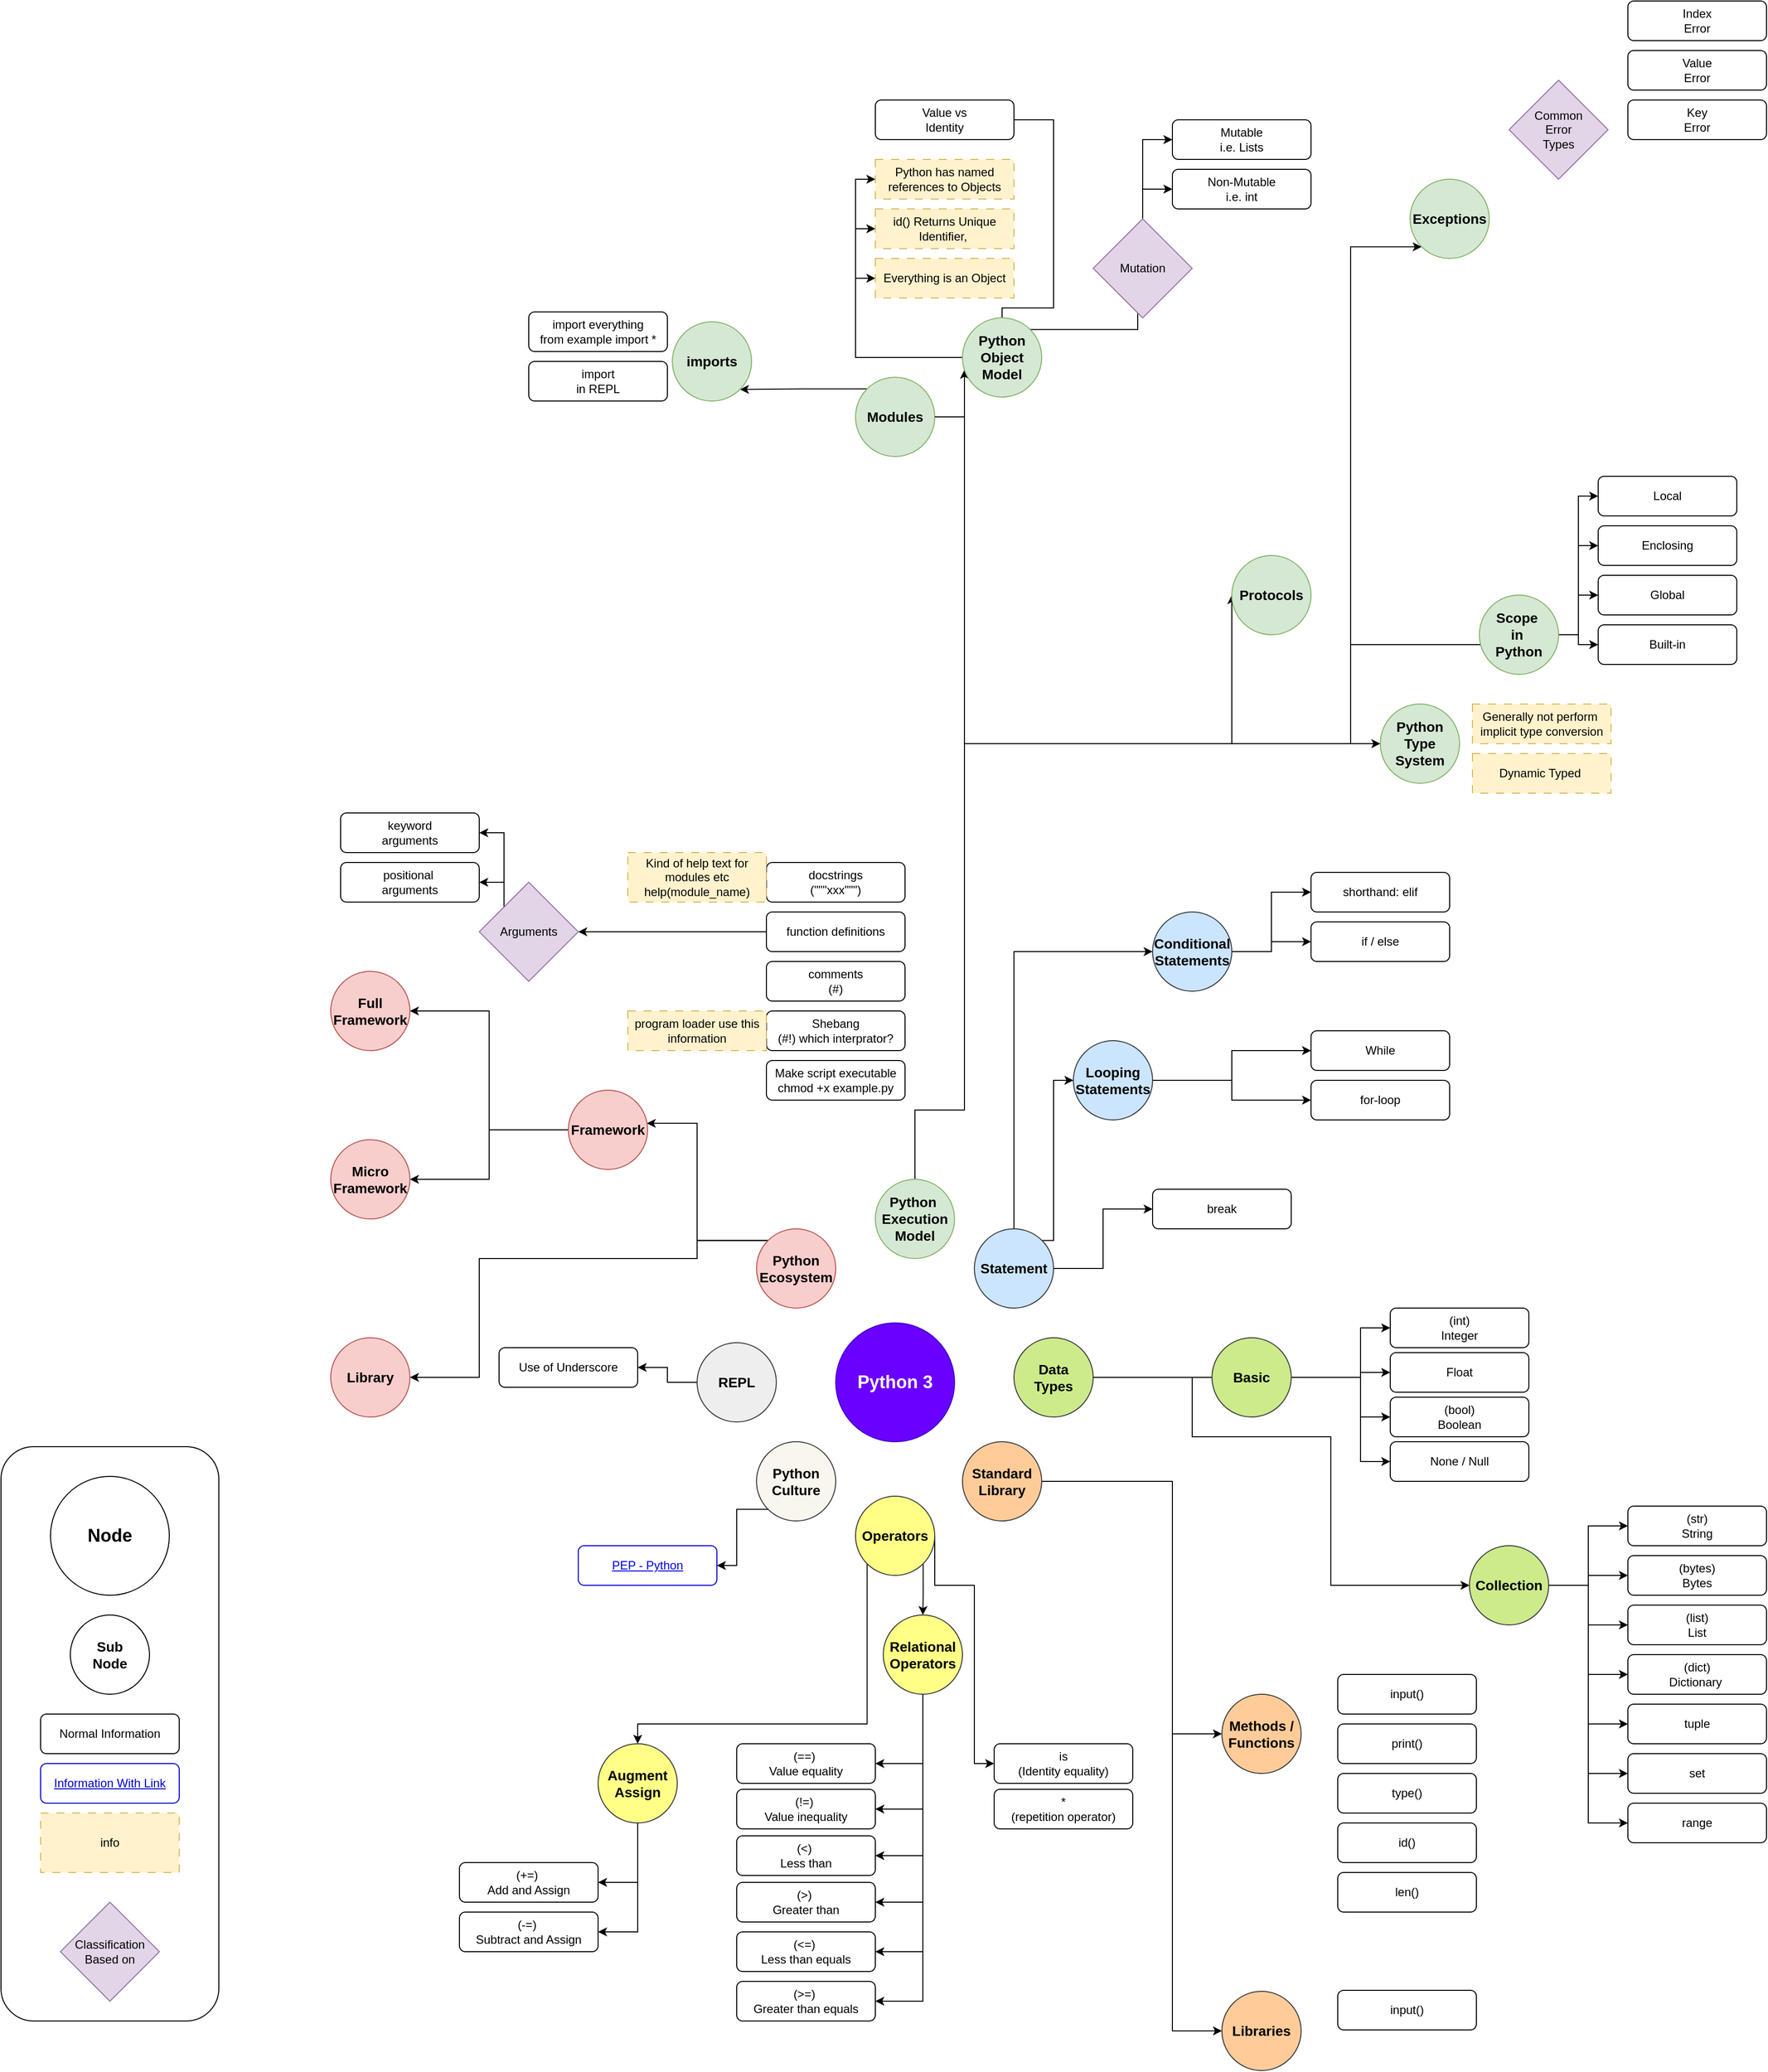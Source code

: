 <mxfile version="20.8.16" type="device" pages="3"><diagram name="MainPage" id="0CeMLkj1kIGRtQ_sHDtw"><mxGraphModel dx="2133" dy="2116" grid="1" gridSize="10" guides="1" tooltips="1" connect="1" arrows="1" fold="1" page="1" pageScale="1" pageWidth="827" pageHeight="1169" math="0" shadow="0"><root><mxCell id="0"/><mxCell id="1" parent="0"/><mxCell id="kP-MSQdHWoFB5fwl_YmE-28" value="" style="rounded=1;whiteSpace=wrap;html=1;glass=0;sketch=0;fontSize=12;" parent="1" vertex="1"><mxGeometry x="-523" y="580" width="220" height="580" as="geometry"/></mxCell><mxCell id="IMD89J0KrFS52YAFD_29-1" value="&lt;b&gt;&lt;font style=&quot;font-size: 18px;&quot;&gt;Python 3&lt;/font&gt;&lt;/b&gt;" style="ellipse;whiteSpace=wrap;html=1;aspect=fixed;fillColor=#6a00ff;fontColor=#ffffff;strokeColor=#3700CC;" parent="1" vertex="1"><mxGeometry x="320" y="455" width="120" height="120" as="geometry"/></mxCell><mxCell id="IMD89J0KrFS52YAFD_29-76" style="edgeStyle=orthogonalEdgeStyle;rounded=0;orthogonalLoop=1;jettySize=auto;html=1;exitX=0;exitY=0.5;exitDx=0;exitDy=0;fontSize=12;fontColor=#0000CC;" parent="1" source="IMD89J0KrFS52YAFD_29-2" target="IMD89J0KrFS52YAFD_29-21" edge="1"><mxGeometry relative="1" as="geometry"/></mxCell><mxCell id="IMD89J0KrFS52YAFD_29-2" value="&lt;b&gt;&lt;font style=&quot;font-size: 14px;&quot;&gt;REPL&lt;/font&gt;&lt;/b&gt;" style="ellipse;whiteSpace=wrap;html=1;aspect=fixed;fillColor=#eeeeee;strokeColor=#36393d;" parent="1" vertex="1"><mxGeometry x="180" y="475" width="80" height="80" as="geometry"/></mxCell><mxCell id="IMD89J0KrFS52YAFD_29-75" style="edgeStyle=orthogonalEdgeStyle;rounded=0;orthogonalLoop=1;jettySize=auto;html=1;exitX=0;exitY=1;exitDx=0;exitDy=0;entryX=1;entryY=0.5;entryDx=0;entryDy=0;fontSize=12;fontColor=#0000CC;" parent="1" source="IMD89J0KrFS52YAFD_29-5" target="IMD89J0KrFS52YAFD_29-22" edge="1"><mxGeometry relative="1" as="geometry"/></mxCell><mxCell id="IMD89J0KrFS52YAFD_29-5" value="&lt;b&gt;&lt;font style=&quot;font-size: 14px;&quot;&gt;Python&lt;br&gt;Culture&lt;br&gt;&lt;/font&gt;&lt;/b&gt;" style="ellipse;whiteSpace=wrap;html=1;aspect=fixed;fillColor=#f9f7ed;strokeColor=#36393d;" parent="1" vertex="1"><mxGeometry x="240" y="575" width="80" height="80" as="geometry"/></mxCell><mxCell id="IMD89J0KrFS52YAFD_29-7" value="&lt;b&gt;&lt;font style=&quot;font-size: 18px;&quot;&gt;Node&lt;/font&gt;&lt;/b&gt;" style="ellipse;whiteSpace=wrap;html=1;aspect=fixed;" parent="1" vertex="1"><mxGeometry x="-473" y="610" width="120" height="120" as="geometry"/></mxCell><mxCell id="IMD89J0KrFS52YAFD_29-8" value="&lt;b&gt;&lt;font style=&quot;font-size: 14px;&quot;&gt;Sub&lt;br&gt;Node&lt;/font&gt;&lt;/b&gt;" style="ellipse;whiteSpace=wrap;html=1;aspect=fixed;" parent="1" vertex="1"><mxGeometry x="-453" y="750" width="80" height="80" as="geometry"/></mxCell><mxCell id="IMD89J0KrFS52YAFD_29-9" value="Normal Information" style="rounded=1;whiteSpace=wrap;html=1;fontSize=12;" parent="1" vertex="1"><mxGeometry x="-483" y="850" width="140" height="40" as="geometry"/></mxCell><mxCell id="IMD89J0KrFS52YAFD_29-10" value="&lt;font color=&quot;#0000cc&quot;&gt;&lt;u&gt;Information With Link&lt;/u&gt;&lt;/font&gt;" style="rounded=1;whiteSpace=wrap;html=1;fontSize=12;strokeColor=#0000CC;" parent="1" vertex="1"><mxGeometry x="-483" y="900" width="140" height="40" as="geometry"/></mxCell><mxCell id="IMD89J0KrFS52YAFD_29-21" value="Use of Underscore" style="rounded=1;whiteSpace=wrap;html=1;fontSize=12;" parent="1" vertex="1"><mxGeometry x="-20" y="480" width="140" height="40" as="geometry"/></mxCell><mxCell id="IMD89J0KrFS52YAFD_29-22" value="&lt;font color=&quot;#0000cc&quot;&gt;&lt;u&gt;&lt;a href=&quot;https://peps.python.org/pep-0001/&quot;&gt;PEP - Python&lt;/a&gt;&lt;/u&gt;&lt;/font&gt;" style="rounded=1;whiteSpace=wrap;html=1;fontSize=12;strokeColor=#0000CC;" parent="1" vertex="1"><mxGeometry x="60" y="680" width="140" height="40" as="geometry"/></mxCell><mxCell id="IMD89J0KrFS52YAFD_29-81" style="edgeStyle=orthogonalEdgeStyle;rounded=0;orthogonalLoop=1;jettySize=auto;html=1;exitX=1;exitY=0.5;exitDx=0;exitDy=0;entryX=0;entryY=0.5;entryDx=0;entryDy=0;fontSize=12;fontColor=#0000CC;" parent="1" source="IMD89J0KrFS52YAFD_29-23" target="IMD89J0KrFS52YAFD_29-80" edge="1"><mxGeometry relative="1" as="geometry"><Array as="points"><mxPoint x="680" y="510"/><mxPoint x="680" y="570"/><mxPoint x="820" y="570"/><mxPoint x="820" y="720"/></Array></mxGeometry></mxCell><mxCell id="IMD89J0KrFS52YAFD_29-23" value="&lt;b&gt;&lt;font style=&quot;font-size: 14px;&quot;&gt;Data&lt;br&gt;Types&lt;/font&gt;&lt;/b&gt;" style="ellipse;whiteSpace=wrap;html=1;aspect=fixed;fillColor=#cdeb8b;strokeColor=#36393d;" parent="1" vertex="1"><mxGeometry x="500" y="470" width="80" height="80" as="geometry"/></mxCell><mxCell id="IMD89J0KrFS52YAFD_29-24" value="(int)&lt;br&gt;Integer" style="rounded=1;whiteSpace=wrap;html=1;fontSize=12;" parent="1" vertex="1"><mxGeometry x="880" y="440" width="140" height="40" as="geometry"/></mxCell><mxCell id="IMD89J0KrFS52YAFD_29-25" value="Float" style="rounded=1;whiteSpace=wrap;html=1;fontSize=12;" parent="1" vertex="1"><mxGeometry x="880" y="485" width="140" height="40" as="geometry"/></mxCell><mxCell id="IMD89J0KrFS52YAFD_29-26" value="(bool)&lt;br&gt;Boolean" style="rounded=1;whiteSpace=wrap;html=1;fontSize=12;" parent="1" vertex="1"><mxGeometry x="880" y="530" width="140" height="40" as="geometry"/></mxCell><mxCell id="IMD89J0KrFS52YAFD_29-27" value="None / Null" style="rounded=1;whiteSpace=wrap;html=1;fontSize=12;" parent="1" vertex="1"><mxGeometry x="880" y="575" width="140" height="40" as="geometry"/></mxCell><mxCell id="IMD89J0KrFS52YAFD_29-36" style="edgeStyle=orthogonalEdgeStyle;rounded=0;orthogonalLoop=1;jettySize=auto;html=1;exitX=1;exitY=1;exitDx=0;exitDy=0;fontSize=12;fontColor=#0000CC;" parent="1" source="IMD89J0KrFS52YAFD_29-28" target="IMD89J0KrFS52YAFD_29-30" edge="1"><mxGeometry relative="1" as="geometry"/></mxCell><mxCell id="IMD89J0KrFS52YAFD_29-60" style="edgeStyle=orthogonalEdgeStyle;rounded=0;orthogonalLoop=1;jettySize=auto;html=1;exitX=1;exitY=0.5;exitDx=0;exitDy=0;entryX=0;entryY=0.5;entryDx=0;entryDy=0;fontSize=12;fontColor=#0000CC;" parent="1" source="IMD89J0KrFS52YAFD_29-28" target="IMD89J0KrFS52YAFD_29-29" edge="1"><mxGeometry relative="1" as="geometry"><Array as="points"><mxPoint x="420" y="720"/><mxPoint x="460" y="720"/><mxPoint x="460" y="900"/></Array></mxGeometry></mxCell><mxCell id="IMD89J0KrFS52YAFD_29-74" style="edgeStyle=orthogonalEdgeStyle;rounded=0;orthogonalLoop=1;jettySize=auto;html=1;exitX=0;exitY=1;exitDx=0;exitDy=0;fontSize=12;fontColor=#0000CC;" parent="1" source="IMD89J0KrFS52YAFD_29-28" target="IMD89J0KrFS52YAFD_29-69" edge="1"><mxGeometry relative="1" as="geometry"><Array as="points"><mxPoint x="352" y="860"/><mxPoint x="120" y="860"/></Array></mxGeometry></mxCell><mxCell id="IMD89J0KrFS52YAFD_29-28" value="&lt;span style=&quot;font-size: 14px;&quot;&gt;&lt;b&gt;Operators&lt;/b&gt;&lt;/span&gt;" style="ellipse;whiteSpace=wrap;html=1;aspect=fixed;fillColor=#ffff88;strokeColor=#36393d;" parent="1" vertex="1"><mxGeometry x="340" y="630" width="80" height="80" as="geometry"/></mxCell><mxCell id="IMD89J0KrFS52YAFD_29-29" value="is&lt;br&gt;(Identity equality)" style="rounded=1;whiteSpace=wrap;html=1;fontSize=12;" parent="1" vertex="1"><mxGeometry x="480" y="880" width="140" height="40" as="geometry"/></mxCell><mxCell id="IMD89J0KrFS52YAFD_29-54" style="edgeStyle=orthogonalEdgeStyle;rounded=0;orthogonalLoop=1;jettySize=auto;html=1;exitX=0.5;exitY=1;exitDx=0;exitDy=0;entryX=1;entryY=0.5;entryDx=0;entryDy=0;fontSize=12;fontColor=#0000CC;" parent="1" source="IMD89J0KrFS52YAFD_29-30" target="IMD89J0KrFS52YAFD_29-37" edge="1"><mxGeometry relative="1" as="geometry"/></mxCell><mxCell id="IMD89J0KrFS52YAFD_29-55" style="edgeStyle=orthogonalEdgeStyle;rounded=0;orthogonalLoop=1;jettySize=auto;html=1;exitX=0.5;exitY=1;exitDx=0;exitDy=0;entryX=1;entryY=0.5;entryDx=0;entryDy=0;fontSize=12;fontColor=#0000CC;" parent="1" source="IMD89J0KrFS52YAFD_29-30" target="IMD89J0KrFS52YAFD_29-42" edge="1"><mxGeometry relative="1" as="geometry"/></mxCell><mxCell id="IMD89J0KrFS52YAFD_29-56" style="edgeStyle=orthogonalEdgeStyle;rounded=0;orthogonalLoop=1;jettySize=auto;html=1;exitX=0.5;exitY=1;exitDx=0;exitDy=0;entryX=1;entryY=0.5;entryDx=0;entryDy=0;fontSize=12;fontColor=#0000CC;" parent="1" source="IMD89J0KrFS52YAFD_29-30" target="IMD89J0KrFS52YAFD_29-38" edge="1"><mxGeometry relative="1" as="geometry"/></mxCell><mxCell id="IMD89J0KrFS52YAFD_29-57" style="edgeStyle=orthogonalEdgeStyle;rounded=0;orthogonalLoop=1;jettySize=auto;html=1;exitX=0.5;exitY=1;exitDx=0;exitDy=0;entryX=1;entryY=0.5;entryDx=0;entryDy=0;fontSize=12;fontColor=#0000CC;" parent="1" source="IMD89J0KrFS52YAFD_29-30" target="IMD89J0KrFS52YAFD_29-39" edge="1"><mxGeometry relative="1" as="geometry"/></mxCell><mxCell id="IMD89J0KrFS52YAFD_29-58" style="edgeStyle=orthogonalEdgeStyle;rounded=0;orthogonalLoop=1;jettySize=auto;html=1;exitX=0.5;exitY=1;exitDx=0;exitDy=0;entryX=1;entryY=0.5;entryDx=0;entryDy=0;fontSize=12;fontColor=#0000CC;" parent="1" source="IMD89J0KrFS52YAFD_29-30" target="IMD89J0KrFS52YAFD_29-40" edge="1"><mxGeometry relative="1" as="geometry"/></mxCell><mxCell id="IMD89J0KrFS52YAFD_29-59" style="edgeStyle=orthogonalEdgeStyle;rounded=0;orthogonalLoop=1;jettySize=auto;html=1;exitX=0.5;exitY=1;exitDx=0;exitDy=0;entryX=1;entryY=0.5;entryDx=0;entryDy=0;fontSize=12;fontColor=#0000CC;" parent="1" source="IMD89J0KrFS52YAFD_29-30" target="IMD89J0KrFS52YAFD_29-41" edge="1"><mxGeometry relative="1" as="geometry"/></mxCell><mxCell id="IMD89J0KrFS52YAFD_29-30" value="&lt;span style=&quot;font-size: 14px;&quot;&gt;&lt;b&gt;Relational&lt;br&gt;Operators&lt;/b&gt;&lt;/span&gt;" style="ellipse;whiteSpace=wrap;html=1;aspect=fixed;fillColor=#ffff88;strokeColor=#36393d;" parent="1" vertex="1"><mxGeometry x="368" y="750" width="80" height="80" as="geometry"/></mxCell><mxCell id="IMD89J0KrFS52YAFD_29-37" value="(==)&amp;nbsp;&lt;br&gt;Value equality" style="rounded=1;whiteSpace=wrap;html=1;fontSize=12;" parent="1" vertex="1"><mxGeometry x="220" y="880" width="140" height="40" as="geometry"/></mxCell><mxCell id="IMD89J0KrFS52YAFD_29-38" value="(!=)&amp;nbsp;&lt;br&gt;Value inequality" style="rounded=1;whiteSpace=wrap;html=1;fontSize=12;" parent="1" vertex="1"><mxGeometry x="220" y="926" width="140" height="40" as="geometry"/></mxCell><mxCell id="IMD89J0KrFS52YAFD_29-39" value="(&amp;lt;)&amp;nbsp;&lt;br&gt;Less than" style="rounded=1;whiteSpace=wrap;html=1;fontSize=12;" parent="1" vertex="1"><mxGeometry x="220" y="973" width="140" height="40" as="geometry"/></mxCell><mxCell id="IMD89J0KrFS52YAFD_29-40" value="(&amp;gt;)&amp;nbsp;&lt;br&gt;Greater than" style="rounded=1;whiteSpace=wrap;html=1;fontSize=12;" parent="1" vertex="1"><mxGeometry x="220" y="1020" width="140" height="40" as="geometry"/></mxCell><mxCell id="IMD89J0KrFS52YAFD_29-41" value="(&amp;lt;=)&amp;nbsp;&lt;br&gt;Less than equals" style="rounded=1;whiteSpace=wrap;html=1;fontSize=12;" parent="1" vertex="1"><mxGeometry x="220" y="1070" width="140" height="40" as="geometry"/></mxCell><mxCell id="IMD89J0KrFS52YAFD_29-42" value="(&amp;gt;=)&amp;nbsp;&lt;br&gt;Greater than equals" style="rounded=1;whiteSpace=wrap;html=1;fontSize=12;" parent="1" vertex="1"><mxGeometry x="220" y="1120" width="140" height="40" as="geometry"/></mxCell><mxCell id="IMD89J0KrFS52YAFD_29-65" style="edgeStyle=orthogonalEdgeStyle;rounded=0;orthogonalLoop=1;jettySize=auto;html=1;exitX=1;exitY=0.5;exitDx=0;exitDy=0;entryX=0;entryY=0.5;entryDx=0;entryDy=0;fontSize=12;fontColor=#0000CC;" parent="1" source="IMD89J0KrFS52YAFD_29-43" target="IMD89J0KrFS52YAFD_29-46" edge="1"><mxGeometry relative="1" as="geometry"/></mxCell><mxCell id="IMD89J0KrFS52YAFD_29-66" style="edgeStyle=orthogonalEdgeStyle;rounded=0;orthogonalLoop=1;jettySize=auto;html=1;exitX=1;exitY=0.5;exitDx=0;exitDy=0;entryX=0;entryY=0.5;entryDx=0;entryDy=0;fontSize=12;fontColor=#0000CC;" parent="1" source="IMD89J0KrFS52YAFD_29-43" target="IMD89J0KrFS52YAFD_29-44" edge="1"><mxGeometry relative="1" as="geometry"/></mxCell><mxCell id="IMD89J0KrFS52YAFD_29-43" value="&lt;b&gt;&lt;font style=&quot;font-size: 14px;&quot;&gt;Conditional&lt;br&gt;Statements&lt;br&gt;&lt;/font&gt;&lt;/b&gt;" style="ellipse;whiteSpace=wrap;html=1;aspect=fixed;fillColor=#cce5ff;strokeColor=#36393d;" parent="1" vertex="1"><mxGeometry x="640" y="40" width="80" height="80" as="geometry"/></mxCell><mxCell id="IMD89J0KrFS52YAFD_29-44" value="if / else" style="rounded=1;whiteSpace=wrap;html=1;fontSize=12;" parent="1" vertex="1"><mxGeometry x="800" y="50" width="140" height="40" as="geometry"/></mxCell><mxCell id="IMD89J0KrFS52YAFD_29-46" value="shorthand: elif" style="rounded=1;whiteSpace=wrap;html=1;fontSize=12;" parent="1" vertex="1"><mxGeometry x="800" width="140" height="40" as="geometry"/></mxCell><mxCell id="IMD89J0KrFS52YAFD_29-77" style="edgeStyle=orthogonalEdgeStyle;rounded=0;orthogonalLoop=1;jettySize=auto;html=1;exitX=1;exitY=0.5;exitDx=0;exitDy=0;entryX=0;entryY=0.5;entryDx=0;entryDy=0;fontSize=12;fontColor=#0000CC;" parent="1" source="IMD89J0KrFS52YAFD_29-47" target="IMD89J0KrFS52YAFD_29-48" edge="1"><mxGeometry relative="1" as="geometry"/></mxCell><mxCell id="sl4ANENoKrMVnGOtAfpe-6" style="edgeStyle=orthogonalEdgeStyle;rounded=0;orthogonalLoop=1;jettySize=auto;html=1;exitX=1;exitY=0.5;exitDx=0;exitDy=0;entryX=0;entryY=0.5;entryDx=0;entryDy=0;fontSize=12;fontColor=#0000CC;" parent="1" source="IMD89J0KrFS52YAFD_29-47" target="sl4ANENoKrMVnGOtAfpe-5" edge="1"><mxGeometry relative="1" as="geometry"/></mxCell><mxCell id="IMD89J0KrFS52YAFD_29-47" value="&lt;b&gt;&lt;font style=&quot;font-size: 14px;&quot;&gt;Looping&lt;br&gt;Statements&lt;br&gt;&lt;/font&gt;&lt;/b&gt;" style="ellipse;whiteSpace=wrap;html=1;aspect=fixed;fillColor=#cce5ff;strokeColor=#36393d;" parent="1" vertex="1"><mxGeometry x="560" y="170" width="80" height="80" as="geometry"/></mxCell><mxCell id="IMD89J0KrFS52YAFD_29-48" value="While" style="rounded=1;whiteSpace=wrap;html=1;fontSize=12;" parent="1" vertex="1"><mxGeometry x="800" y="160" width="140" height="40" as="geometry"/></mxCell><mxCell id="kP-MSQdHWoFB5fwl_YmE-5" style="edgeStyle=orthogonalEdgeStyle;rounded=0;orthogonalLoop=1;jettySize=auto;html=1;exitX=1;exitY=0.5;exitDx=0;exitDy=0;entryX=0;entryY=0.5;entryDx=0;entryDy=0;fontSize=12;fontColor=#0000CC;" parent="1" source="IMD89J0KrFS52YAFD_29-49" target="kP-MSQdHWoFB5fwl_YmE-4" edge="1"><mxGeometry relative="1" as="geometry"><Array as="points"><mxPoint x="660" y="615"/><mxPoint x="660" y="870"/></Array></mxGeometry></mxCell><mxCell id="kP-MSQdHWoFB5fwl_YmE-6" style="edgeStyle=orthogonalEdgeStyle;rounded=0;orthogonalLoop=1;jettySize=auto;html=1;exitX=1;exitY=0.5;exitDx=0;exitDy=0;entryX=0;entryY=0.5;entryDx=0;entryDy=0;fontSize=12;fontColor=#0000CC;" parent="1" source="IMD89J0KrFS52YAFD_29-49" target="kP-MSQdHWoFB5fwl_YmE-3" edge="1"><mxGeometry relative="1" as="geometry"><Array as="points"><mxPoint x="660" y="615"/><mxPoint x="660" y="1170"/></Array></mxGeometry></mxCell><mxCell id="IMD89J0KrFS52YAFD_29-49" value="&lt;span style=&quot;font-size: 14px;&quot;&gt;&lt;b&gt;Standard &lt;br&gt;Library&lt;/b&gt;&lt;/span&gt;" style="ellipse;whiteSpace=wrap;html=1;aspect=fixed;fillColor=#ffcc99;strokeColor=#36393d;" parent="1" vertex="1"><mxGeometry x="448" y="575" width="80" height="80" as="geometry"/></mxCell><mxCell id="IMD89J0KrFS52YAFD_29-50" value="print()" style="rounded=1;whiteSpace=wrap;html=1;fontSize=12;" parent="1" vertex="1"><mxGeometry x="827" y="860" width="140" height="40" as="geometry"/></mxCell><mxCell id="IMD89J0KrFS52YAFD_29-51" value="input()" style="rounded=1;whiteSpace=wrap;html=1;fontSize=12;" parent="1" vertex="1"><mxGeometry x="827" y="810" width="140" height="40" as="geometry"/></mxCell><mxCell id="IMD89J0KrFS52YAFD_29-64" style="edgeStyle=orthogonalEdgeStyle;rounded=0;orthogonalLoop=1;jettySize=auto;html=1;exitX=1;exitY=0.5;exitDx=0;exitDy=0;fontSize=12;fontColor=#0000CC;" parent="1" source="IMD89J0KrFS52YAFD_29-52" target="IMD89J0KrFS52YAFD_29-53" edge="1"><mxGeometry relative="1" as="geometry"/></mxCell><mxCell id="IMD89J0KrFS52YAFD_29-67" style="edgeStyle=orthogonalEdgeStyle;rounded=0;orthogonalLoop=1;jettySize=auto;html=1;exitX=0.5;exitY=0;exitDx=0;exitDy=0;entryX=0;entryY=0.5;entryDx=0;entryDy=0;fontSize=12;fontColor=#0000CC;" parent="1" source="IMD89J0KrFS52YAFD_29-52" target="IMD89J0KrFS52YAFD_29-43" edge="1"><mxGeometry relative="1" as="geometry"/></mxCell><mxCell id="IMD89J0KrFS52YAFD_29-68" style="edgeStyle=orthogonalEdgeStyle;rounded=0;orthogonalLoop=1;jettySize=auto;html=1;exitX=1;exitY=0;exitDx=0;exitDy=0;entryX=0;entryY=0.5;entryDx=0;entryDy=0;fontSize=12;fontColor=#0000CC;" parent="1" source="IMD89J0KrFS52YAFD_29-52" target="IMD89J0KrFS52YAFD_29-47" edge="1"><mxGeometry relative="1" as="geometry"><Array as="points"><mxPoint x="540" y="372"/><mxPoint x="540" y="210"/></Array></mxGeometry></mxCell><mxCell id="IMD89J0KrFS52YAFD_29-52" value="&lt;b&gt;&lt;font style=&quot;font-size: 14px;&quot;&gt;Statement&lt;br&gt;&lt;/font&gt;&lt;/b&gt;" style="ellipse;whiteSpace=wrap;html=1;aspect=fixed;fillColor=#cce5ff;strokeColor=#36393d;" parent="1" vertex="1"><mxGeometry x="460" y="360" width="80" height="80" as="geometry"/></mxCell><mxCell id="IMD89J0KrFS52YAFD_29-53" value="break" style="rounded=1;whiteSpace=wrap;html=1;fontSize=12;" parent="1" vertex="1"><mxGeometry x="640" y="320" width="140" height="40" as="geometry"/></mxCell><mxCell id="IMD89J0KrFS52YAFD_29-72" style="edgeStyle=orthogonalEdgeStyle;rounded=0;orthogonalLoop=1;jettySize=auto;html=1;exitX=0.5;exitY=1;exitDx=0;exitDy=0;entryX=1;entryY=0.5;entryDx=0;entryDy=0;fontSize=12;fontColor=#0000CC;" parent="1" source="IMD89J0KrFS52YAFD_29-69" target="IMD89J0KrFS52YAFD_29-70" edge="1"><mxGeometry relative="1" as="geometry"/></mxCell><mxCell id="IMD89J0KrFS52YAFD_29-73" style="edgeStyle=orthogonalEdgeStyle;rounded=0;orthogonalLoop=1;jettySize=auto;html=1;exitX=0.5;exitY=1;exitDx=0;exitDy=0;entryX=1;entryY=0.5;entryDx=0;entryDy=0;fontSize=12;fontColor=#0000CC;" parent="1" source="IMD89J0KrFS52YAFD_29-69" target="IMD89J0KrFS52YAFD_29-71" edge="1"><mxGeometry relative="1" as="geometry"/></mxCell><mxCell id="IMD89J0KrFS52YAFD_29-69" value="&lt;span style=&quot;font-size: 14px;&quot;&gt;&lt;b&gt;Augment&lt;br&gt;Assign&lt;br&gt;&lt;/b&gt;&lt;/span&gt;" style="ellipse;whiteSpace=wrap;html=1;aspect=fixed;fillColor=#ffff88;strokeColor=#36393d;" parent="1" vertex="1"><mxGeometry x="80" y="880" width="80" height="80" as="geometry"/></mxCell><mxCell id="IMD89J0KrFS52YAFD_29-70" value="(+=)&amp;nbsp;&lt;br&gt;Add and Assign" style="rounded=1;whiteSpace=wrap;html=1;fontSize=12;" parent="1" vertex="1"><mxGeometry x="-60" y="1000" width="140" height="40" as="geometry"/></mxCell><mxCell id="IMD89J0KrFS52YAFD_29-71" value="(-=)&amp;nbsp;&lt;br&gt;Subtract and Assign" style="rounded=1;whiteSpace=wrap;html=1;fontSize=12;" parent="1" vertex="1"><mxGeometry x="-60" y="1050" width="140" height="40" as="geometry"/></mxCell><mxCell id="IMD89J0KrFS52YAFD_29-79" value="" style="edgeStyle=orthogonalEdgeStyle;rounded=0;orthogonalLoop=1;jettySize=auto;html=1;exitX=1;exitY=0.5;exitDx=0;exitDy=0;entryX=0;entryY=0.5;entryDx=0;entryDy=0;fontSize=12;fontColor=#0000CC;endArrow=none;" parent="1" source="IMD89J0KrFS52YAFD_29-23" target="IMD89J0KrFS52YAFD_29-78" edge="1"><mxGeometry relative="1" as="geometry"><mxPoint x="580" y="510" as="sourcePoint"/><mxPoint x="860" y="595" as="targetPoint"/></mxGeometry></mxCell><mxCell id="sl4ANENoKrMVnGOtAfpe-7" style="edgeStyle=orthogonalEdgeStyle;rounded=0;orthogonalLoop=1;jettySize=auto;html=1;exitX=1;exitY=0.5;exitDx=0;exitDy=0;fontSize=12;fontColor=#0000CC;" parent="1" source="IMD89J0KrFS52YAFD_29-78" target="IMD89J0KrFS52YAFD_29-24" edge="1"><mxGeometry relative="1" as="geometry"><Array as="points"><mxPoint x="850" y="510"/><mxPoint x="850" y="460"/></Array></mxGeometry></mxCell><mxCell id="sl4ANENoKrMVnGOtAfpe-8" style="edgeStyle=orthogonalEdgeStyle;rounded=0;orthogonalLoop=1;jettySize=auto;html=1;exitX=1;exitY=0.5;exitDx=0;exitDy=0;entryX=0;entryY=0.5;entryDx=0;entryDy=0;fontSize=12;fontColor=#0000CC;" parent="1" source="IMD89J0KrFS52YAFD_29-78" target="IMD89J0KrFS52YAFD_29-25" edge="1"><mxGeometry relative="1" as="geometry"><Array as="points"><mxPoint x="850" y="510"/><mxPoint x="850" y="505"/></Array></mxGeometry></mxCell><mxCell id="sl4ANENoKrMVnGOtAfpe-9" style="edgeStyle=orthogonalEdgeStyle;rounded=0;orthogonalLoop=1;jettySize=auto;html=1;exitX=1;exitY=0.5;exitDx=0;exitDy=0;entryX=0;entryY=0.5;entryDx=0;entryDy=0;fontSize=12;fontColor=#0000CC;" parent="1" source="IMD89J0KrFS52YAFD_29-78" target="IMD89J0KrFS52YAFD_29-26" edge="1"><mxGeometry relative="1" as="geometry"><Array as="points"><mxPoint x="850" y="510"/><mxPoint x="850" y="550"/></Array></mxGeometry></mxCell><mxCell id="sl4ANENoKrMVnGOtAfpe-10" style="edgeStyle=orthogonalEdgeStyle;rounded=0;orthogonalLoop=1;jettySize=auto;html=1;exitX=1;exitY=0.5;exitDx=0;exitDy=0;entryX=0;entryY=0.5;entryDx=0;entryDy=0;fontSize=12;fontColor=#0000CC;" parent="1" source="IMD89J0KrFS52YAFD_29-78" target="IMD89J0KrFS52YAFD_29-27" edge="1"><mxGeometry relative="1" as="geometry"><Array as="points"><mxPoint x="850" y="510"/><mxPoint x="850" y="595"/></Array></mxGeometry></mxCell><mxCell id="IMD89J0KrFS52YAFD_29-78" value="&lt;span style=&quot;font-size: 14px;&quot;&gt;&lt;b&gt;Basic&lt;/b&gt;&lt;/span&gt;" style="ellipse;whiteSpace=wrap;html=1;aspect=fixed;fillColor=#cdeb8b;strokeColor=#36393d;" parent="1" vertex="1"><mxGeometry x="700" y="470" width="80" height="80" as="geometry"/></mxCell><mxCell id="sl4ANENoKrMVnGOtAfpe-11" style="edgeStyle=orthogonalEdgeStyle;rounded=0;orthogonalLoop=1;jettySize=auto;html=1;exitX=1;exitY=0.5;exitDx=0;exitDy=0;entryX=0;entryY=0.5;entryDx=0;entryDy=0;fontSize=12;fontColor=#0000CC;" parent="1" source="IMD89J0KrFS52YAFD_29-80" target="IMD89J0KrFS52YAFD_29-82" edge="1"><mxGeometry relative="1" as="geometry"/></mxCell><mxCell id="sl4ANENoKrMVnGOtAfpe-12" style="edgeStyle=orthogonalEdgeStyle;rounded=0;orthogonalLoop=1;jettySize=auto;html=1;exitX=1;exitY=0.5;exitDx=0;exitDy=0;entryX=0;entryY=0.5;entryDx=0;entryDy=0;fontSize=12;fontColor=#0000CC;" parent="1" source="IMD89J0KrFS52YAFD_29-80" target="sl4ANENoKrMVnGOtAfpe-4" edge="1"><mxGeometry relative="1" as="geometry"/></mxCell><mxCell id="sl4ANENoKrMVnGOtAfpe-13" style="edgeStyle=orthogonalEdgeStyle;rounded=0;orthogonalLoop=1;jettySize=auto;html=1;exitX=1;exitY=0.5;exitDx=0;exitDy=0;entryX=0;entryY=0.5;entryDx=0;entryDy=0;fontSize=12;fontColor=#0000CC;" parent="1" source="IMD89J0KrFS52YAFD_29-80" target="sl4ANENoKrMVnGOtAfpe-2" edge="1"><mxGeometry relative="1" as="geometry"/></mxCell><mxCell id="sl4ANENoKrMVnGOtAfpe-14" style="edgeStyle=orthogonalEdgeStyle;rounded=0;orthogonalLoop=1;jettySize=auto;html=1;exitX=1;exitY=0.5;exitDx=0;exitDy=0;entryX=0;entryY=0.5;entryDx=0;entryDy=0;fontSize=12;fontColor=#0000CC;" parent="1" source="IMD89J0KrFS52YAFD_29-80" target="sl4ANENoKrMVnGOtAfpe-3" edge="1"><mxGeometry relative="1" as="geometry"/></mxCell><mxCell id="kP-MSQdHWoFB5fwl_YmE-69" style="edgeStyle=orthogonalEdgeStyle;rounded=0;orthogonalLoop=1;jettySize=auto;html=1;exitX=1;exitY=0.5;exitDx=0;exitDy=0;entryX=0;entryY=0.5;entryDx=0;entryDy=0;fontSize=12;fontColor=#0000CC;endArrow=classic;endFill=1;" parent="1" source="IMD89J0KrFS52YAFD_29-80" target="kP-MSQdHWoFB5fwl_YmE-66" edge="1"><mxGeometry relative="1" as="geometry"/></mxCell><mxCell id="kP-MSQdHWoFB5fwl_YmE-70" style="edgeStyle=orthogonalEdgeStyle;rounded=0;orthogonalLoop=1;jettySize=auto;html=1;exitX=1;exitY=0.5;exitDx=0;exitDy=0;entryX=0;entryY=0.5;entryDx=0;entryDy=0;fontSize=12;fontColor=#0000CC;endArrow=classic;endFill=1;" parent="1" source="IMD89J0KrFS52YAFD_29-80" target="kP-MSQdHWoFB5fwl_YmE-67" edge="1"><mxGeometry relative="1" as="geometry"/></mxCell><mxCell id="kP-MSQdHWoFB5fwl_YmE-71" style="edgeStyle=orthogonalEdgeStyle;rounded=0;orthogonalLoop=1;jettySize=auto;html=1;exitX=1;exitY=0.5;exitDx=0;exitDy=0;entryX=0;entryY=0.5;entryDx=0;entryDy=0;fontSize=12;fontColor=#0000CC;endArrow=classic;endFill=1;" parent="1" source="IMD89J0KrFS52YAFD_29-80" target="kP-MSQdHWoFB5fwl_YmE-68" edge="1"><mxGeometry relative="1" as="geometry"/></mxCell><mxCell id="IMD89J0KrFS52YAFD_29-80" value="&lt;span style=&quot;font-size: 14px;&quot;&gt;&lt;b&gt;Collection&lt;/b&gt;&lt;/span&gt;" style="ellipse;whiteSpace=wrap;html=1;aspect=fixed;fillColor=#cdeb8b;strokeColor=#36393d;" parent="1" vertex="1"><mxGeometry x="960" y="680" width="80" height="80" as="geometry"/></mxCell><mxCell id="IMD89J0KrFS52YAFD_29-82" value="(str)&lt;br&gt;String" style="rounded=1;whiteSpace=wrap;html=1;fontSize=12;" parent="1" vertex="1"><mxGeometry x="1120" y="640" width="140" height="40" as="geometry"/></mxCell><mxCell id="IMD89J0KrFS52YAFD_29-83" value="info" style="rounded=0;whiteSpace=wrap;html=1;glass=0;sketch=0;fontSize=12;fillColor=#fff2cc;strokeColor=#d6b656;dashed=1;dashPattern=8 8;" parent="1" vertex="1"><mxGeometry x="-483" y="950" width="140" height="60" as="geometry"/></mxCell><mxCell id="sl4ANENoKrMVnGOtAfpe-1" value="type()" style="rounded=1;whiteSpace=wrap;html=1;fontSize=12;" parent="1" vertex="1"><mxGeometry x="827" y="910" width="140" height="40" as="geometry"/></mxCell><mxCell id="sl4ANENoKrMVnGOtAfpe-2" value="(bytes)&lt;br&gt;Bytes" style="rounded=1;whiteSpace=wrap;html=1;fontSize=12;" parent="1" vertex="1"><mxGeometry x="1120" y="690" width="140" height="40" as="geometry"/></mxCell><mxCell id="sl4ANENoKrMVnGOtAfpe-3" value="(list)&lt;br&gt;List" style="rounded=1;whiteSpace=wrap;html=1;fontSize=12;" parent="1" vertex="1"><mxGeometry x="1120" y="740" width="140" height="40" as="geometry"/></mxCell><mxCell id="sl4ANENoKrMVnGOtAfpe-4" value="(dict)&lt;br&gt;Dictionary&amp;nbsp;" style="rounded=1;whiteSpace=wrap;html=1;fontSize=12;" parent="1" vertex="1"><mxGeometry x="1120" y="790" width="140" height="40" as="geometry"/></mxCell><mxCell id="sl4ANENoKrMVnGOtAfpe-5" value="for-loop" style="rounded=1;whiteSpace=wrap;html=1;fontSize=12;" parent="1" vertex="1"><mxGeometry x="800" y="210" width="140" height="40" as="geometry"/></mxCell><mxCell id="t67C50qmro5J492J252P-1" style="edgeStyle=orthogonalEdgeStyle;rounded=0;orthogonalLoop=1;jettySize=auto;html=1;exitX=0;exitY=0;exitDx=0;exitDy=0;entryX=1;entryY=1;entryDx=0;entryDy=0;fontSize=12;fontColor=#0000CC;endArrow=classic;endFill=1;" parent="1" source="kP-MSQdHWoFB5fwl_YmE-1" target="kP-MSQdHWoFB5fwl_YmE-8" edge="1"><mxGeometry relative="1" as="geometry"/></mxCell><mxCell id="kP-MSQdHWoFB5fwl_YmE-1" value="&lt;b&gt;&lt;font style=&quot;font-size: 14px;&quot;&gt;Modules&lt;/font&gt;&lt;/b&gt;" style="ellipse;whiteSpace=wrap;html=1;aspect=fixed;fillColor=#d5e8d4;strokeColor=#82b366;" parent="1" vertex="1"><mxGeometry x="340" y="-500" width="80" height="80" as="geometry"/></mxCell><mxCell id="kP-MSQdHWoFB5fwl_YmE-2" value="import&lt;br&gt;in REPL" style="rounded=1;whiteSpace=wrap;html=1;fontSize=12;" parent="1" vertex="1"><mxGeometry x="10" y="-516" width="140" height="40" as="geometry"/></mxCell><mxCell id="kP-MSQdHWoFB5fwl_YmE-3" value="&lt;span style=&quot;font-size: 14px;&quot;&gt;&lt;b&gt;Libraries&lt;/b&gt;&lt;/span&gt;" style="ellipse;whiteSpace=wrap;html=1;aspect=fixed;fillColor=#ffcc99;strokeColor=#36393d;" parent="1" vertex="1"><mxGeometry x="710" y="1130" width="80" height="80" as="geometry"/></mxCell><mxCell id="kP-MSQdHWoFB5fwl_YmE-4" value="&lt;span style=&quot;font-size: 14px;&quot;&gt;&lt;b&gt;Methods / Functions&lt;/b&gt;&lt;/span&gt;" style="ellipse;whiteSpace=wrap;html=1;aspect=fixed;fillColor=#ffcc99;strokeColor=#36393d;" parent="1" vertex="1"><mxGeometry x="710" y="830" width="80" height="80" as="geometry"/></mxCell><mxCell id="kP-MSQdHWoFB5fwl_YmE-7" value="input()" style="rounded=1;whiteSpace=wrap;html=1;fontSize=12;" parent="1" vertex="1"><mxGeometry x="827" y="1129" width="140" height="40" as="geometry"/></mxCell><mxCell id="kP-MSQdHWoFB5fwl_YmE-8" value="&lt;span style=&quot;font-size: 14px;&quot;&gt;&lt;b&gt;imports&lt;/b&gt;&lt;/span&gt;" style="ellipse;whiteSpace=wrap;html=1;aspect=fixed;fillColor=#d5e8d4;strokeColor=#82b366;" parent="1" vertex="1"><mxGeometry x="155" y="-556" width="80" height="80" as="geometry"/></mxCell><mxCell id="kP-MSQdHWoFB5fwl_YmE-9" value="import everything&lt;br&gt;from example import *" style="rounded=1;whiteSpace=wrap;html=1;fontSize=12;" parent="1" vertex="1"><mxGeometry x="10" y="-566" width="140" height="40" as="geometry"/></mxCell><mxCell id="kP-MSQdHWoFB5fwl_YmE-21" style="edgeStyle=orthogonalEdgeStyle;rounded=0;orthogonalLoop=1;jettySize=auto;html=1;exitX=0.5;exitY=0;exitDx=0;exitDy=0;fontSize=12;fontColor=#0000CC;" parent="1" source="kP-MSQdHWoFB5fwl_YmE-10" target="kP-MSQdHWoFB5fwl_YmE-20" edge="1"><mxGeometry relative="1" as="geometry"><Array as="points"><mxPoint x="400" y="240"/><mxPoint x="450" y="240"/></Array></mxGeometry></mxCell><mxCell id="kP-MSQdHWoFB5fwl_YmE-48" style="edgeStyle=orthogonalEdgeStyle;rounded=0;orthogonalLoop=1;jettySize=auto;html=1;exitX=0.5;exitY=0;exitDx=0;exitDy=0;entryX=0;entryY=0.5;entryDx=0;entryDy=0;fontSize=12;fontColor=#0000CC;endArrow=classic;endFill=1;" parent="1" source="kP-MSQdHWoFB5fwl_YmE-10" target="kP-MSQdHWoFB5fwl_YmE-46" edge="1"><mxGeometry relative="1" as="geometry"><Array as="points"><mxPoint x="400" y="240"/><mxPoint x="450" y="240"/><mxPoint x="450" y="-130"/></Array></mxGeometry></mxCell><mxCell id="kP-MSQdHWoFB5fwl_YmE-51" style="edgeStyle=orthogonalEdgeStyle;rounded=0;orthogonalLoop=1;jettySize=auto;html=1;entryX=0.5;entryY=1;entryDx=0;entryDy=0;fontSize=12;fontColor=#0000CC;endArrow=classic;endFill=1;" parent="1" source="kP-MSQdHWoFB5fwl_YmE-1" target="kP-MSQdHWoFB5fwl_YmE-50" edge="1"><mxGeometry relative="1" as="geometry"><Array as="points"><mxPoint x="450" y="-460"/><mxPoint x="450" y="-130"/><mxPoint x="840" y="-130"/><mxPoint x="840" y="-230"/><mxPoint x="1010" y="-230"/></Array></mxGeometry></mxCell><mxCell id="t67C50qmro5J492J252P-3" style="edgeStyle=orthogonalEdgeStyle;rounded=0;orthogonalLoop=1;jettySize=auto;html=1;exitX=0.5;exitY=0;exitDx=0;exitDy=0;entryX=0;entryY=0.5;entryDx=0;entryDy=0;fontSize=12;fontColor=#0000CC;endArrow=classic;endFill=1;" parent="1" source="kP-MSQdHWoFB5fwl_YmE-10" target="t67C50qmro5J492J252P-2" edge="1"><mxGeometry relative="1" as="geometry"><Array as="points"><mxPoint x="400" y="240"/><mxPoint x="450" y="240"/><mxPoint x="450" y="-130"/><mxPoint x="720" y="-130"/></Array></mxGeometry></mxCell><mxCell id="9e1EIcWyJkBtefiCF9YE-2" style="edgeStyle=orthogonalEdgeStyle;rounded=0;orthogonalLoop=1;jettySize=auto;html=1;exitX=0.5;exitY=0;exitDx=0;exitDy=0;entryX=0;entryY=1;entryDx=0;entryDy=0;" edge="1" parent="1" source="kP-MSQdHWoFB5fwl_YmE-10" target="t67C50qmro5J492J252P-4"><mxGeometry relative="1" as="geometry"><Array as="points"><mxPoint x="400" y="240"/><mxPoint x="450" y="240"/><mxPoint x="450" y="-130"/><mxPoint x="840" y="-130"/><mxPoint x="840" y="-632"/></Array></mxGeometry></mxCell><mxCell id="kP-MSQdHWoFB5fwl_YmE-10" value="&lt;b&gt;&lt;font style=&quot;font-size: 14px;&quot;&gt;Python&amp;nbsp;&lt;br&gt;Execution&lt;br&gt;Model&lt;br&gt;&lt;/font&gt;&lt;/b&gt;" style="ellipse;whiteSpace=wrap;html=1;aspect=fixed;fillColor=#d5e8d4;strokeColor=#82b366;" parent="1" vertex="1"><mxGeometry x="360" y="310" width="80" height="80" as="geometry"/></mxCell><mxCell id="kP-MSQdHWoFB5fwl_YmE-11" value="docstrings&lt;br&gt;(&quot;&quot;&quot;xxx&quot;&quot;&quot;)" style="rounded=1;whiteSpace=wrap;html=1;fontSize=12;" parent="1" vertex="1"><mxGeometry x="250" y="-10" width="140" height="40" as="geometry"/></mxCell><mxCell id="kP-MSQdHWoFB5fwl_YmE-75" style="edgeStyle=orthogonalEdgeStyle;rounded=0;orthogonalLoop=1;jettySize=auto;html=1;exitX=0;exitY=0.5;exitDx=0;exitDy=0;entryX=1;entryY=0.5;entryDx=0;entryDy=0;fontSize=12;fontColor=#0000CC;endArrow=classic;endFill=1;" parent="1" source="kP-MSQdHWoFB5fwl_YmE-12" target="kP-MSQdHWoFB5fwl_YmE-43" edge="1"><mxGeometry relative="1" as="geometry"/></mxCell><mxCell id="kP-MSQdHWoFB5fwl_YmE-12" value="function definitions" style="rounded=1;whiteSpace=wrap;html=1;fontSize=12;" parent="1" vertex="1"><mxGeometry x="250" y="40" width="140" height="40" as="geometry"/></mxCell><mxCell id="kP-MSQdHWoFB5fwl_YmE-13" value="Kind of help text for modules etc help(module_name)" style="rounded=0;whiteSpace=wrap;html=1;glass=0;sketch=0;fontSize=12;fillColor=#fff2cc;strokeColor=#d6b656;dashed=1;dashPattern=8 8;" parent="1" vertex="1"><mxGeometry x="110" y="-20" width="140" height="50" as="geometry"/></mxCell><mxCell id="kP-MSQdHWoFB5fwl_YmE-16" value="comments&lt;br&gt;(#)" style="rounded=1;whiteSpace=wrap;html=1;fontSize=12;" parent="1" vertex="1"><mxGeometry x="250" y="90" width="140" height="40" as="geometry"/></mxCell><mxCell id="kP-MSQdHWoFB5fwl_YmE-17" value="Shebang&lt;br&gt;(#!) which interprator?" style="rounded=1;whiteSpace=wrap;html=1;fontSize=12;" parent="1" vertex="1"><mxGeometry x="250" y="140" width="140" height="40" as="geometry"/></mxCell><mxCell id="kP-MSQdHWoFB5fwl_YmE-18" value="Make script executable&lt;br&gt;chmod +x example.py" style="rounded=1;whiteSpace=wrap;html=1;fontSize=12;" parent="1" vertex="1"><mxGeometry x="250" y="190" width="140" height="40" as="geometry"/></mxCell><mxCell id="kP-MSQdHWoFB5fwl_YmE-19" value="program loader use this information" style="rounded=0;whiteSpace=wrap;html=1;glass=0;sketch=0;fontSize=12;fillColor=#fff2cc;strokeColor=#d6b656;dashed=1;dashPattern=8 8;" parent="1" vertex="1"><mxGeometry x="110" y="140" width="140" height="40" as="geometry"/></mxCell><mxCell id="kP-MSQdHWoFB5fwl_YmE-24" style="edgeStyle=orthogonalEdgeStyle;rounded=0;orthogonalLoop=1;jettySize=auto;html=1;exitX=0;exitY=0.5;exitDx=0;exitDy=0;entryX=0;entryY=0.5;entryDx=0;entryDy=0;fontSize=12;fontColor=#0000CC;" parent="1" source="kP-MSQdHWoFB5fwl_YmE-20" target="kP-MSQdHWoFB5fwl_YmE-23" edge="1"><mxGeometry relative="1" as="geometry"/></mxCell><mxCell id="kP-MSQdHWoFB5fwl_YmE-25" style="edgeStyle=orthogonalEdgeStyle;rounded=0;orthogonalLoop=1;jettySize=auto;html=1;exitX=0;exitY=0.5;exitDx=0;exitDy=0;entryX=0;entryY=0.5;entryDx=0;entryDy=0;fontSize=12;fontColor=#0000CC;" parent="1" source="kP-MSQdHWoFB5fwl_YmE-20" target="kP-MSQdHWoFB5fwl_YmE-22" edge="1"><mxGeometry relative="1" as="geometry"/></mxCell><mxCell id="kP-MSQdHWoFB5fwl_YmE-34" style="edgeStyle=orthogonalEdgeStyle;rounded=0;orthogonalLoop=1;jettySize=auto;html=1;exitX=1;exitY=0;exitDx=0;exitDy=0;entryX=0;entryY=1;entryDx=0;entryDy=0;fontSize=12;fontColor=#0000CC;" parent="1" source="kP-MSQdHWoFB5fwl_YmE-20" target="kP-MSQdHWoFB5fwl_YmE-29" edge="1"><mxGeometry relative="1" as="geometry"><Array as="points"><mxPoint x="625" y="-548"/><mxPoint x="625" y="-585"/></Array></mxGeometry></mxCell><mxCell id="kP-MSQdHWoFB5fwl_YmE-38" style="edgeStyle=orthogonalEdgeStyle;rounded=0;orthogonalLoop=1;jettySize=auto;html=1;exitX=0;exitY=0.5;exitDx=0;exitDy=0;entryX=0;entryY=0.5;entryDx=0;entryDy=0;fontSize=12;fontColor=#0000CC;endArrow=classic;endFill=1;" parent="1" source="kP-MSQdHWoFB5fwl_YmE-20" target="kP-MSQdHWoFB5fwl_YmE-37" edge="1"><mxGeometry relative="1" as="geometry"/></mxCell><mxCell id="kP-MSQdHWoFB5fwl_YmE-40" style="edgeStyle=orthogonalEdgeStyle;rounded=0;orthogonalLoop=1;jettySize=auto;html=1;exitX=0.5;exitY=0;exitDx=0;exitDy=0;entryX=0.5;entryY=1;entryDx=0;entryDy=0;fontSize=12;fontColor=#0000CC;endArrow=classic;endFill=1;" parent="1" source="kP-MSQdHWoFB5fwl_YmE-20" target="kP-MSQdHWoFB5fwl_YmE-39" edge="1"><mxGeometry relative="1" as="geometry"><Array as="points"><mxPoint x="488" y="-570"/><mxPoint x="540" y="-570"/><mxPoint x="540" y="-760"/><mxPoint x="430" y="-760"/></Array></mxGeometry></mxCell><mxCell id="kP-MSQdHWoFB5fwl_YmE-20" value="&lt;b&gt;&lt;font style=&quot;font-size: 14px;&quot;&gt;Python&lt;br&gt;Object&lt;br&gt;Model&lt;br&gt;&lt;/font&gt;&lt;/b&gt;" style="ellipse;whiteSpace=wrap;html=1;aspect=fixed;fillColor=#d5e8d4;strokeColor=#82b366;" parent="1" vertex="1"><mxGeometry x="448" y="-560" width="80" height="80" as="geometry"/></mxCell><mxCell id="kP-MSQdHWoFB5fwl_YmE-22" value="Everything is an Object" style="rounded=0;whiteSpace=wrap;html=1;glass=0;sketch=0;fontSize=12;fillColor=#fff2cc;strokeColor=#d6b656;dashed=1;dashPattern=8 8;" parent="1" vertex="1"><mxGeometry x="360" y="-620" width="140" height="40" as="geometry"/></mxCell><mxCell id="kP-MSQdHWoFB5fwl_YmE-23" value="id() Returns Unique Identifier,&amp;nbsp;" style="rounded=0;whiteSpace=wrap;html=1;glass=0;sketch=0;fontSize=12;fillColor=#fff2cc;strokeColor=#d6b656;dashed=1;dashPattern=8 8;" parent="1" vertex="1"><mxGeometry x="360" y="-670" width="140" height="40" as="geometry"/></mxCell><mxCell id="kP-MSQdHWoFB5fwl_YmE-26" value="id()" style="rounded=1;whiteSpace=wrap;html=1;fontSize=12;" parent="1" vertex="1"><mxGeometry x="827" y="960" width="140" height="40" as="geometry"/></mxCell><mxCell id="kP-MSQdHWoFB5fwl_YmE-27" value="Classification&lt;br&gt;Based on" style="rhombus;whiteSpace=wrap;html=1;glass=0;sketch=0;strokeColor=#9673a6;fontSize=12;fillColor=#e1d5e7;" parent="1" vertex="1"><mxGeometry x="-463" y="1040" width="100" height="100" as="geometry"/></mxCell><mxCell id="kP-MSQdHWoFB5fwl_YmE-32" style="edgeStyle=orthogonalEdgeStyle;rounded=0;orthogonalLoop=1;jettySize=auto;html=1;exitX=0.5;exitY=0;exitDx=0;exitDy=0;entryX=0;entryY=0.5;entryDx=0;entryDy=0;fontSize=12;fontColor=#0000CC;" parent="1" source="kP-MSQdHWoFB5fwl_YmE-29" target="kP-MSQdHWoFB5fwl_YmE-30" edge="1"><mxGeometry relative="1" as="geometry"/></mxCell><mxCell id="kP-MSQdHWoFB5fwl_YmE-33" style="edgeStyle=orthogonalEdgeStyle;rounded=0;orthogonalLoop=1;jettySize=auto;html=1;exitX=0.5;exitY=0;exitDx=0;exitDy=0;entryX=0;entryY=0.5;entryDx=0;entryDy=0;fontSize=12;fontColor=#0000CC;" parent="1" source="kP-MSQdHWoFB5fwl_YmE-29" target="kP-MSQdHWoFB5fwl_YmE-31" edge="1"><mxGeometry relative="1" as="geometry"/></mxCell><mxCell id="kP-MSQdHWoFB5fwl_YmE-29" value="Mutation" style="rhombus;whiteSpace=wrap;html=1;glass=0;sketch=0;strokeColor=#9673a6;fontSize=12;fillColor=#e1d5e7;" parent="1" vertex="1"><mxGeometry x="580" y="-660" width="100" height="100" as="geometry"/></mxCell><mxCell id="kP-MSQdHWoFB5fwl_YmE-30" value="Mutable&lt;br&gt;i.e. Lists" style="rounded=1;whiteSpace=wrap;html=1;fontSize=12;" parent="1" vertex="1"><mxGeometry x="660" y="-760" width="140" height="40" as="geometry"/></mxCell><mxCell id="kP-MSQdHWoFB5fwl_YmE-31" value="Non-Mutable&lt;br&gt;i.e. int" style="rounded=1;whiteSpace=wrap;html=1;fontSize=12;" parent="1" vertex="1"><mxGeometry x="660" y="-710" width="140" height="40" as="geometry"/></mxCell><mxCell id="kP-MSQdHWoFB5fwl_YmE-37" value="Python has named&lt;br&gt;references to Objects" style="rounded=0;whiteSpace=wrap;html=1;glass=0;sketch=0;fontSize=12;fillColor=#fff2cc;strokeColor=#d6b656;dashed=1;dashPattern=8 8;" parent="1" vertex="1"><mxGeometry x="360" y="-720" width="140" height="40" as="geometry"/></mxCell><mxCell id="kP-MSQdHWoFB5fwl_YmE-39" value="Value vs&lt;br&gt;Identity" style="rounded=1;whiteSpace=wrap;html=1;fontSize=12;" parent="1" vertex="1"><mxGeometry x="360" y="-780" width="140" height="40" as="geometry"/></mxCell><mxCell id="kP-MSQdHWoFB5fwl_YmE-41" value="len()" style="rounded=1;whiteSpace=wrap;html=1;fontSize=12;" parent="1" vertex="1"><mxGeometry x="827" y="1010" width="140" height="40" as="geometry"/></mxCell><mxCell id="kP-MSQdHWoFB5fwl_YmE-72" style="edgeStyle=orthogonalEdgeStyle;rounded=0;orthogonalLoop=1;jettySize=auto;html=1;exitX=0;exitY=0;exitDx=0;exitDy=0;entryX=1;entryY=0.5;entryDx=0;entryDy=0;fontSize=12;fontColor=#0000CC;endArrow=classic;endFill=1;" parent="1" source="kP-MSQdHWoFB5fwl_YmE-43" target="kP-MSQdHWoFB5fwl_YmE-45" edge="1"><mxGeometry relative="1" as="geometry"/></mxCell><mxCell id="kP-MSQdHWoFB5fwl_YmE-73" style="edgeStyle=orthogonalEdgeStyle;rounded=0;orthogonalLoop=1;jettySize=auto;html=1;exitX=0;exitY=0;exitDx=0;exitDy=0;entryX=1;entryY=0.5;entryDx=0;entryDy=0;fontSize=12;fontColor=#0000CC;endArrow=classic;endFill=1;" parent="1" source="kP-MSQdHWoFB5fwl_YmE-43" target="kP-MSQdHWoFB5fwl_YmE-44" edge="1"><mxGeometry relative="1" as="geometry"><Array as="points"><mxPoint x="-15" y="10"/></Array></mxGeometry></mxCell><mxCell id="kP-MSQdHWoFB5fwl_YmE-43" value="Arguments" style="rhombus;whiteSpace=wrap;html=1;glass=0;sketch=0;strokeColor=#9673a6;fontSize=12;fillColor=#e1d5e7;" parent="1" vertex="1"><mxGeometry x="-40" y="10" width="100" height="100" as="geometry"/></mxCell><mxCell id="kP-MSQdHWoFB5fwl_YmE-44" value="positional&amp;nbsp;&lt;br&gt;arguments" style="rounded=1;whiteSpace=wrap;html=1;fontSize=12;" parent="1" vertex="1"><mxGeometry x="-180" y="-10" width="140" height="40" as="geometry"/></mxCell><mxCell id="kP-MSQdHWoFB5fwl_YmE-45" value="keyword&lt;br&gt;arguments" style="rounded=1;whiteSpace=wrap;html=1;fontSize=12;" parent="1" vertex="1"><mxGeometry x="-180" y="-60" width="140" height="40" as="geometry"/></mxCell><mxCell id="kP-MSQdHWoFB5fwl_YmE-46" value="&lt;b&gt;&lt;font style=&quot;font-size: 14px;&quot;&gt;Python&lt;br&gt;Type&lt;br&gt;System&lt;br&gt;&lt;/font&gt;&lt;/b&gt;" style="ellipse;whiteSpace=wrap;html=1;aspect=fixed;fillColor=#d5e8d4;strokeColor=#82b366;" parent="1" vertex="1"><mxGeometry x="870" y="-170" width="80" height="80" as="geometry"/></mxCell><mxCell id="kP-MSQdHWoFB5fwl_YmE-47" value="Generally not perform&amp;nbsp;&lt;br&gt;implicit type conversion" style="rounded=0;whiteSpace=wrap;html=1;glass=0;sketch=0;fontSize=12;fillColor=#fff2cc;strokeColor=#d6b656;dashed=1;dashPattern=8 8;" parent="1" vertex="1"><mxGeometry x="963" y="-170" width="140" height="40" as="geometry"/></mxCell><mxCell id="kP-MSQdHWoFB5fwl_YmE-49" value="Dynamic Typed&amp;nbsp;" style="rounded=0;whiteSpace=wrap;html=1;glass=0;sketch=0;fontSize=12;fillColor=#fff2cc;strokeColor=#d6b656;dashed=1;dashPattern=8 8;" parent="1" vertex="1"><mxGeometry x="963" y="-120" width="140" height="40" as="geometry"/></mxCell><mxCell id="kP-MSQdHWoFB5fwl_YmE-56" style="edgeStyle=orthogonalEdgeStyle;rounded=0;orthogonalLoop=1;jettySize=auto;html=1;exitX=1;exitY=0.5;exitDx=0;exitDy=0;entryX=0;entryY=0.5;entryDx=0;entryDy=0;fontSize=12;fontColor=#0000CC;endArrow=classic;endFill=1;" parent="1" source="kP-MSQdHWoFB5fwl_YmE-50" target="kP-MSQdHWoFB5fwl_YmE-52" edge="1"><mxGeometry relative="1" as="geometry"/></mxCell><mxCell id="kP-MSQdHWoFB5fwl_YmE-57" style="edgeStyle=orthogonalEdgeStyle;rounded=0;orthogonalLoop=1;jettySize=auto;html=1;exitX=1;exitY=0.5;exitDx=0;exitDy=0;entryX=0;entryY=0.5;entryDx=0;entryDy=0;fontSize=12;fontColor=#0000CC;endArrow=classic;endFill=1;" parent="1" source="kP-MSQdHWoFB5fwl_YmE-50" target="kP-MSQdHWoFB5fwl_YmE-53" edge="1"><mxGeometry relative="1" as="geometry"/></mxCell><mxCell id="kP-MSQdHWoFB5fwl_YmE-58" style="edgeStyle=orthogonalEdgeStyle;rounded=0;orthogonalLoop=1;jettySize=auto;html=1;exitX=1;exitY=0.5;exitDx=0;exitDy=0;entryX=0;entryY=0.5;entryDx=0;entryDy=0;fontSize=12;fontColor=#0000CC;endArrow=classic;endFill=1;" parent="1" source="kP-MSQdHWoFB5fwl_YmE-50" target="kP-MSQdHWoFB5fwl_YmE-54" edge="1"><mxGeometry relative="1" as="geometry"/></mxCell><mxCell id="kP-MSQdHWoFB5fwl_YmE-59" style="edgeStyle=orthogonalEdgeStyle;rounded=0;orthogonalLoop=1;jettySize=auto;html=1;exitX=1;exitY=0.5;exitDx=0;exitDy=0;entryX=0;entryY=0.5;entryDx=0;entryDy=0;fontSize=12;fontColor=#0000CC;endArrow=classic;endFill=1;" parent="1" source="kP-MSQdHWoFB5fwl_YmE-50" target="kP-MSQdHWoFB5fwl_YmE-55" edge="1"><mxGeometry relative="1" as="geometry"/></mxCell><mxCell id="kP-MSQdHWoFB5fwl_YmE-50" value="&lt;b&gt;&lt;font style=&quot;font-size: 14px;&quot;&gt;Scope&amp;nbsp;&lt;br&gt;in&amp;nbsp;&lt;br&gt;Python&lt;br&gt;&lt;/font&gt;&lt;/b&gt;" style="ellipse;whiteSpace=wrap;html=1;aspect=fixed;fillColor=#d5e8d4;strokeColor=#82b366;" parent="1" vertex="1"><mxGeometry x="970" y="-280" width="80" height="80" as="geometry"/></mxCell><mxCell id="kP-MSQdHWoFB5fwl_YmE-52" value="Local" style="rounded=1;whiteSpace=wrap;html=1;fontSize=12;" parent="1" vertex="1"><mxGeometry x="1090" y="-400" width="140" height="40" as="geometry"/></mxCell><mxCell id="kP-MSQdHWoFB5fwl_YmE-53" value="Enclosing" style="rounded=1;whiteSpace=wrap;html=1;fontSize=12;" parent="1" vertex="1"><mxGeometry x="1090" y="-350" width="140" height="40" as="geometry"/></mxCell><mxCell id="kP-MSQdHWoFB5fwl_YmE-54" value="Global" style="rounded=1;whiteSpace=wrap;html=1;fontSize=12;" parent="1" vertex="1"><mxGeometry x="1090" y="-300" width="140" height="40" as="geometry"/></mxCell><mxCell id="kP-MSQdHWoFB5fwl_YmE-55" value="Built-in" style="rounded=1;whiteSpace=wrap;html=1;fontSize=12;" parent="1" vertex="1"><mxGeometry x="1090" y="-250" width="140" height="40" as="geometry"/></mxCell><mxCell id="kP-MSQdHWoFB5fwl_YmE-76" style="edgeStyle=orthogonalEdgeStyle;rounded=0;orthogonalLoop=1;jettySize=auto;html=1;exitX=0;exitY=0;exitDx=0;exitDy=0;entryX=0.99;entryY=0.418;entryDx=0;entryDy=0;entryPerimeter=0;fontSize=12;fontColor=#0000CC;endArrow=classic;endFill=1;" parent="1" source="kP-MSQdHWoFB5fwl_YmE-60" target="kP-MSQdHWoFB5fwl_YmE-63" edge="1"><mxGeometry relative="1" as="geometry"><Array as="points"><mxPoint x="180" y="372"/><mxPoint x="180" y="253"/></Array></mxGeometry></mxCell><mxCell id="kP-MSQdHWoFB5fwl_YmE-77" style="edgeStyle=orthogonalEdgeStyle;rounded=0;orthogonalLoop=1;jettySize=auto;html=1;exitX=0;exitY=0;exitDx=0;exitDy=0;entryX=1;entryY=0.5;entryDx=0;entryDy=0;fontSize=12;fontColor=#0000CC;endArrow=classic;endFill=1;" parent="1" source="kP-MSQdHWoFB5fwl_YmE-60" target="kP-MSQdHWoFB5fwl_YmE-64" edge="1"><mxGeometry relative="1" as="geometry"><Array as="points"><mxPoint x="180" y="372"/><mxPoint x="180" y="390"/><mxPoint x="-40" y="390"/><mxPoint x="-40" y="510"/></Array></mxGeometry></mxCell><mxCell id="kP-MSQdHWoFB5fwl_YmE-60" value="&lt;b&gt;&lt;font style=&quot;font-size: 14px;&quot;&gt;Python&lt;br&gt;Ecosystem&lt;br&gt;&lt;/font&gt;&lt;/b&gt;" style="ellipse;whiteSpace=wrap;html=1;aspect=fixed;fillColor=#f8cecc;strokeColor=#b85450;" parent="1" vertex="1"><mxGeometry x="240" y="360" width="80" height="80" as="geometry"/></mxCell><mxCell id="kP-MSQdHWoFB5fwl_YmE-86" style="edgeStyle=orthogonalEdgeStyle;rounded=0;orthogonalLoop=1;jettySize=auto;html=1;exitX=0;exitY=0.5;exitDx=0;exitDy=0;entryX=1;entryY=0.5;entryDx=0;entryDy=0;fontSize=12;fontColor=#0000CC;endArrow=classic;endFill=1;" parent="1" source="kP-MSQdHWoFB5fwl_YmE-63" target="kP-MSQdHWoFB5fwl_YmE-85" edge="1"><mxGeometry relative="1" as="geometry"/></mxCell><mxCell id="kP-MSQdHWoFB5fwl_YmE-87" style="edgeStyle=orthogonalEdgeStyle;rounded=0;orthogonalLoop=1;jettySize=auto;html=1;exitX=0;exitY=0.5;exitDx=0;exitDy=0;fontSize=12;fontColor=#0000CC;endArrow=classic;endFill=1;" parent="1" source="kP-MSQdHWoFB5fwl_YmE-63" target="kP-MSQdHWoFB5fwl_YmE-84" edge="1"><mxGeometry relative="1" as="geometry"/></mxCell><mxCell id="kP-MSQdHWoFB5fwl_YmE-63" value="&lt;b&gt;&lt;font style=&quot;font-size: 14px;&quot;&gt;Framework&lt;br&gt;&lt;/font&gt;&lt;/b&gt;" style="ellipse;whiteSpace=wrap;html=1;aspect=fixed;fillColor=#f8cecc;strokeColor=#b85450;" parent="1" vertex="1"><mxGeometry x="50" y="220" width="80" height="80" as="geometry"/></mxCell><mxCell id="kP-MSQdHWoFB5fwl_YmE-64" value="&lt;b&gt;&lt;font style=&quot;font-size: 14px;&quot;&gt;Library&lt;br&gt;&lt;/font&gt;&lt;/b&gt;" style="ellipse;whiteSpace=wrap;html=1;aspect=fixed;fillColor=#f8cecc;strokeColor=#b85450;" parent="1" vertex="1"><mxGeometry x="-190" y="470" width="80" height="80" as="geometry"/></mxCell><mxCell id="kP-MSQdHWoFB5fwl_YmE-65" value="*&lt;br&gt;(repetition operator)" style="rounded=1;whiteSpace=wrap;html=1;fontSize=12;" parent="1" vertex="1"><mxGeometry x="480" y="926" width="140" height="40" as="geometry"/></mxCell><mxCell id="kP-MSQdHWoFB5fwl_YmE-66" value="tuple" style="rounded=1;whiteSpace=wrap;html=1;fontSize=12;" parent="1" vertex="1"><mxGeometry x="1120" y="840" width="140" height="40" as="geometry"/></mxCell><mxCell id="kP-MSQdHWoFB5fwl_YmE-67" value="set" style="rounded=1;whiteSpace=wrap;html=1;fontSize=12;" parent="1" vertex="1"><mxGeometry x="1120" y="890" width="140" height="40" as="geometry"/></mxCell><mxCell id="kP-MSQdHWoFB5fwl_YmE-68" value="range" style="rounded=1;whiteSpace=wrap;html=1;fontSize=12;" parent="1" vertex="1"><mxGeometry x="1120" y="940" width="140" height="40" as="geometry"/></mxCell><mxCell id="kP-MSQdHWoFB5fwl_YmE-84" value="&lt;b&gt;&lt;font style=&quot;font-size: 14px;&quot;&gt;Micro&lt;br&gt;Framework&lt;br&gt;&lt;/font&gt;&lt;/b&gt;" style="ellipse;whiteSpace=wrap;html=1;aspect=fixed;fillColor=#f8cecc;strokeColor=#b85450;" parent="1" vertex="1"><mxGeometry x="-190" y="270" width="80" height="80" as="geometry"/></mxCell><mxCell id="kP-MSQdHWoFB5fwl_YmE-85" value="&lt;b&gt;&lt;font style=&quot;font-size: 14px;&quot;&gt;Full&lt;br&gt;Framework&lt;br&gt;&lt;/font&gt;&lt;/b&gt;" style="ellipse;whiteSpace=wrap;html=1;aspect=fixed;fillColor=#f8cecc;strokeColor=#b85450;" parent="1" vertex="1"><mxGeometry x="-190" y="100" width="80" height="80" as="geometry"/></mxCell><mxCell id="t67C50qmro5J492J252P-2" value="&lt;b&gt;&lt;font style=&quot;font-size: 14px;&quot;&gt;Protocols&lt;br&gt;&lt;/font&gt;&lt;/b&gt;" style="ellipse;whiteSpace=wrap;html=1;aspect=fixed;fillColor=#d5e8d4;strokeColor=#82b366;" parent="1" vertex="1"><mxGeometry x="720" y="-320" width="80" height="80" as="geometry"/></mxCell><mxCell id="t67C50qmro5J492J252P-4" value="&lt;b&gt;&lt;font style=&quot;font-size: 14px;&quot;&gt;Exceptions&lt;br&gt;&lt;/font&gt;&lt;/b&gt;" style="ellipse;whiteSpace=wrap;html=1;aspect=fixed;fillColor=#d5e8d4;strokeColor=#82b366;" parent="1" vertex="1"><mxGeometry x="900" y="-700" width="80" height="80" as="geometry"/></mxCell><mxCell id="9e1EIcWyJkBtefiCF9YE-1" value="Common&lt;br&gt;Error&lt;br&gt;Types" style="rhombus;whiteSpace=wrap;html=1;glass=0;sketch=0;strokeColor=#9673a6;fontSize=12;fillColor=#e1d5e7;" vertex="1" parent="1"><mxGeometry x="1000" y="-800" width="100" height="100" as="geometry"/></mxCell><mxCell id="9e1EIcWyJkBtefiCF9YE-3" value="Index&lt;br&gt;Error" style="rounded=1;whiteSpace=wrap;html=1;fontSize=12;" vertex="1" parent="1"><mxGeometry x="1120" y="-880" width="140" height="40" as="geometry"/></mxCell><mxCell id="9e1EIcWyJkBtefiCF9YE-4" value="Value&lt;br&gt;Error" style="rounded=1;whiteSpace=wrap;html=1;fontSize=12;" vertex="1" parent="1"><mxGeometry x="1120" y="-830" width="140" height="40" as="geometry"/></mxCell><mxCell id="9e1EIcWyJkBtefiCF9YE-5" value="Key&lt;br&gt;Error" style="rounded=1;whiteSpace=wrap;html=1;fontSize=12;" vertex="1" parent="1"><mxGeometry x="1120" y="-780" width="140" height="40" as="geometry"/></mxCell></root></mxGraphModel></diagram><diagram id="EQq8_qjLaCDUg_0qQ6i1" name="Strings"><mxGraphModel dx="452" dy="1845" grid="1" gridSize="10" guides="1" tooltips="1" connect="1" arrows="1" fold="1" page="1" pageScale="1" pageWidth="827" pageHeight="1169" math="0" shadow="0"><root><mxCell id="0"/><mxCell id="1" parent="0"/><mxCell id="l7tbzEZKxAC0ohn2W4Fh-1" value="&lt;b&gt;&lt;font style=&quot;font-size: 18px;&quot;&gt;Node&lt;/font&gt;&lt;/b&gt;" style="ellipse;whiteSpace=wrap;html=1;aspect=fixed;" vertex="1" parent="1"><mxGeometry x="20" y="-320" width="120" height="120" as="geometry"/></mxCell><mxCell id="l7tbzEZKxAC0ohn2W4Fh-2" value="&lt;b&gt;&lt;font style=&quot;font-size: 14px;&quot;&gt;Sub&lt;br&gt;Node&lt;/font&gt;&lt;/b&gt;" style="ellipse;whiteSpace=wrap;html=1;aspect=fixed;" vertex="1" parent="1"><mxGeometry x="40" y="-180" width="80" height="80" as="geometry"/></mxCell><mxCell id="l7tbzEZKxAC0ohn2W4Fh-3" value="Normal Information" style="rounded=1;whiteSpace=wrap;html=1;fontSize=12;" vertex="1" parent="1"><mxGeometry x="10" y="-80" width="140" height="40" as="geometry"/></mxCell><mxCell id="l7tbzEZKxAC0ohn2W4Fh-4" value="&lt;font color=&quot;#0000cc&quot;&gt;&lt;u&gt;Information With Link&lt;/u&gt;&lt;/font&gt;" style="rounded=1;whiteSpace=wrap;html=1;fontSize=12;strokeColor=#0000CC;" vertex="1" parent="1"><mxGeometry x="10" y="-30" width="140" height="40" as="geometry"/></mxCell><mxCell id="l7tbzEZKxAC0ohn2W4Fh-5" value="info" style="rounded=0;whiteSpace=wrap;html=1;glass=0;sketch=0;fontSize=12;fillColor=#fff2cc;strokeColor=#d6b656;dashed=1;dashPattern=8 8;" vertex="1" parent="1"><mxGeometry x="10" y="20" width="140" height="60" as="geometry"/></mxCell><mxCell id="m2vKt1ylWW1QXaxwFcjM-1" value="&lt;span style=&quot;font-size: 14px;&quot;&gt;&lt;b&gt;Strings&lt;/b&gt;&lt;/span&gt;" style="ellipse;whiteSpace=wrap;html=1;aspect=fixed;" vertex="1" parent="1"><mxGeometry x="480" y="-190" width="110" height="110" as="geometry"/></mxCell><mxCell id="m2vKt1ylWW1QXaxwFcjM-2" value="Universal new lines&lt;br&gt;(for every OS)" style="rounded=1;whiteSpace=wrap;html=1;fontSize=12;" vertex="1" parent="1"><mxGeometry x="570" y="-80" width="140" height="40" as="geometry"/></mxCell><mxCell id="m2vKt1ylWW1QXaxwFcjM-3" value="Raw Strings" style="rounded=1;whiteSpace=wrap;html=1;fontSize=12;" vertex="1" parent="1"><mxGeometry x="600" y="-130" width="140" height="40" as="geometry"/></mxCell><mxCell id="m2vKt1ylWW1QXaxwFcjM-4" value="String Constructor" style="rounded=1;whiteSpace=wrap;html=1;fontSize=12;" vertex="1" parent="1"><mxGeometry x="600" y="-180" width="140" height="40" as="geometry"/></mxCell><mxCell id="XJAn0YAaUIc3qzbyTSDo-1" value="Immutable" style="rounded=1;whiteSpace=wrap;html=1;fontSize=12;" vertex="1" parent="1"><mxGeometry x="520" y="-30" width="140" height="40" as="geometry"/></mxCell><mxCell id="XJAn0YAaUIc3qzbyTSDo-2" value="format Strings" style="rounded=1;whiteSpace=wrap;html=1;fontSize=12;" vertex="1" parent="1"><mxGeometry x="570" y="-230" width="140" height="40" as="geometry"/></mxCell><mxCell id="XJAn0YAaUIc3qzbyTSDo-4" value="f strings" style="rounded=1;whiteSpace=wrap;html=1;fontSize=12;" vertex="1" parent="1"><mxGeometry x="520" y="-280" width="140" height="40" as="geometry"/></mxCell></root></mxGraphModel></diagram><diagram id="ebJRaFRIdOoxDAihFNBf" name="tuple"><mxGraphModel dx="713" dy="907" grid="1" gridSize="10" guides="1" tooltips="1" connect="1" arrows="1" fold="1" page="1" pageScale="1" pageWidth="827" pageHeight="1169" math="0" shadow="0"><root><mxCell id="0"/><mxCell id="1" parent="0"/></root></mxGraphModel></diagram></mxfile>